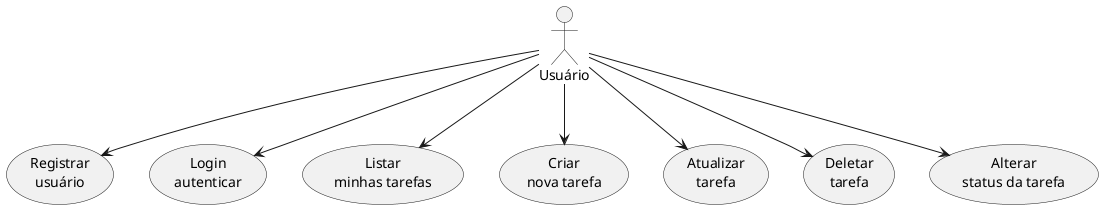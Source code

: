 @startuml
actor "Usuário" as User

usecase "Registrar\nusuário"                  as UC1
usecase "Login\nautenticar"                   as UC2
usecase "Listar\nminhas tarefas"              as UC3
usecase "Criar\nnova tarefa"                  as UC4
usecase "Atualizar\ntarefa"                   as UC5
usecase "Deletar\ntarefa"                     as UC6
usecase "Alterar\nstatus da tarefa"           as UC7

User --> UC1
User --> UC2
User --> UC3
User --> UC4
User --> UC5
User --> UC6
User --> UC7
@enduml
